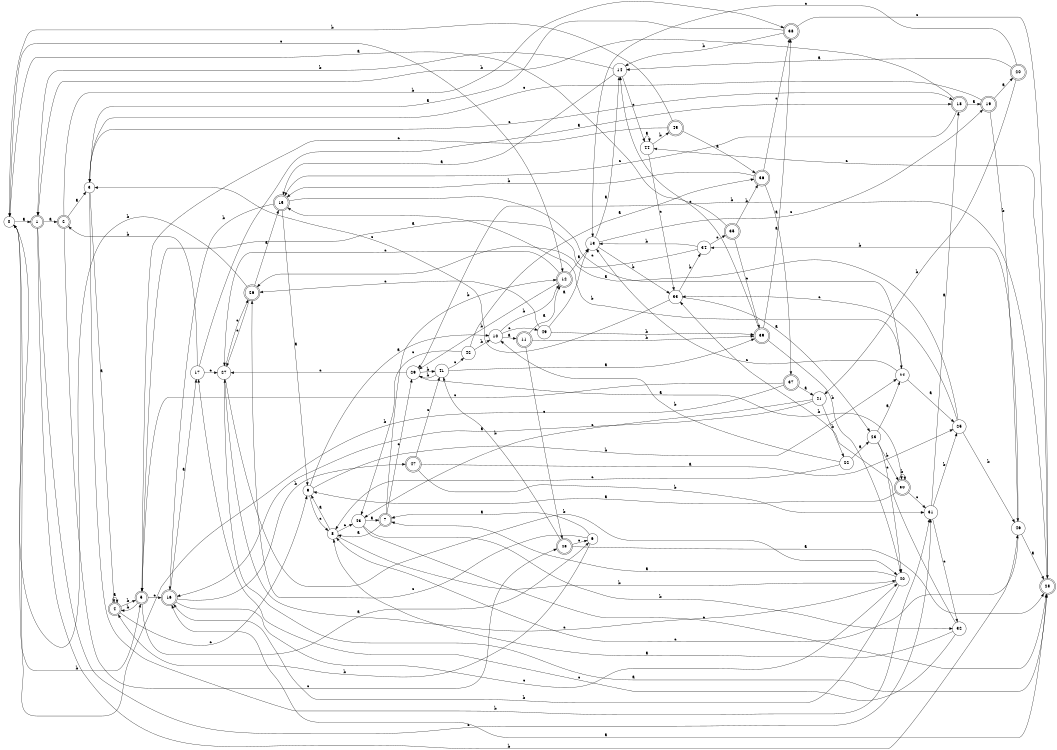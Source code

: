 digraph n40_6 {
__start0 [label="" shape="none"];

rankdir=LR;
size="8,5";

s0 [style="filled", color="black", fillcolor="white" shape="circle", label="0"];
s1 [style="rounded,filled", color="black", fillcolor="white" shape="doublecircle", label="1"];
s2 [style="rounded,filled", color="black", fillcolor="white" shape="doublecircle", label="2"];
s3 [style="filled", color="black", fillcolor="white" shape="circle", label="3"];
s4 [style="rounded,filled", color="black", fillcolor="white" shape="doublecircle", label="4"];
s5 [style="rounded,filled", color="black", fillcolor="white" shape="doublecircle", label="5"];
s6 [style="filled", color="black", fillcolor="white" shape="circle", label="6"];
s7 [style="rounded,filled", color="black", fillcolor="white" shape="doublecircle", label="7"];
s8 [style="filled", color="black", fillcolor="white" shape="circle", label="8"];
s9 [style="filled", color="black", fillcolor="white" shape="circle", label="9"];
s10 [style="filled", color="black", fillcolor="white" shape="circle", label="10"];
s11 [style="rounded,filled", color="black", fillcolor="white" shape="doublecircle", label="11"];
s12 [style="rounded,filled", color="black", fillcolor="white" shape="doublecircle", label="12"];
s13 [style="filled", color="black", fillcolor="white" shape="circle", label="13"];
s14 [style="filled", color="black", fillcolor="white" shape="circle", label="14"];
s15 [style="rounded,filled", color="black", fillcolor="white" shape="doublecircle", label="15"];
s16 [style="rounded,filled", color="black", fillcolor="white" shape="doublecircle", label="16"];
s17 [style="filled", color="black", fillcolor="white" shape="circle", label="17"];
s18 [style="rounded,filled", color="black", fillcolor="white" shape="doublecircle", label="18"];
s19 [style="rounded,filled", color="black", fillcolor="white" shape="doublecircle", label="19"];
s20 [style="rounded,filled", color="black", fillcolor="white" shape="doublecircle", label="20"];
s21 [style="filled", color="black", fillcolor="white" shape="circle", label="21"];
s22 [style="filled", color="black", fillcolor="white" shape="circle", label="22"];
s23 [style="filled", color="black", fillcolor="white" shape="circle", label="23"];
s24 [style="filled", color="black", fillcolor="white" shape="circle", label="24"];
s25 [style="filled", color="black", fillcolor="white" shape="circle", label="25"];
s26 [style="rounded,filled", color="black", fillcolor="white" shape="doublecircle", label="26"];
s27 [style="filled", color="black", fillcolor="white" shape="circle", label="27"];
s28 [style="rounded,filled", color="black", fillcolor="white" shape="doublecircle", label="28"];
s29 [style="filled", color="black", fillcolor="white" shape="circle", label="29"];
s30 [style="rounded,filled", color="black", fillcolor="white" shape="doublecircle", label="30"];
s31 [style="filled", color="black", fillcolor="white" shape="circle", label="31"];
s32 [style="filled", color="black", fillcolor="white" shape="circle", label="32"];
s33 [style="filled", color="black", fillcolor="white" shape="circle", label="33"];
s34 [style="filled", color="black", fillcolor="white" shape="circle", label="34"];
s35 [style="rounded,filled", color="black", fillcolor="white" shape="doublecircle", label="35"];
s36 [style="rounded,filled", color="black", fillcolor="white" shape="doublecircle", label="36"];
s37 [style="rounded,filled", color="black", fillcolor="white" shape="doublecircle", label="37"];
s38 [style="rounded,filled", color="black", fillcolor="white" shape="doublecircle", label="38"];
s39 [style="rounded,filled", color="black", fillcolor="white" shape="doublecircle", label="39"];
s40 [style="filled", color="black", fillcolor="white" shape="circle", label="40"];
s41 [style="filled", color="black", fillcolor="white" shape="circle", label="41"];
s42 [style="filled", color="black", fillcolor="white" shape="circle", label="42"];
s43 [style="filled", color="black", fillcolor="white" shape="circle", label="43"];
s44 [style="filled", color="black", fillcolor="white" shape="circle", label="44"];
s45 [style="rounded,filled", color="black", fillcolor="white" shape="doublecircle", label="45"];
s46 [style="filled", color="black", fillcolor="white" shape="circle", label="46"];
s47 [style="rounded,filled", color="black", fillcolor="white" shape="doublecircle", label="47"];
s48 [style="rounded,filled", color="black", fillcolor="white" shape="doublecircle", label="48"];
s49 [style="filled", color="black", fillcolor="white" shape="circle", label="49"];
s0 -> s1 [label="a"];
s0 -> s5 [label="b"];
s0 -> s12 [label="c"];
s1 -> s2 [label="a"];
s1 -> s46 [label="b"];
s1 -> s31 [label="c"];
s2 -> s3 [label="a"];
s2 -> s38 [label="b"];
s2 -> s48 [label="c"];
s3 -> s4 [label="a"];
s3 -> s31 [label="b"];
s3 -> s18 [label="c"];
s4 -> s4 [label="a"];
s4 -> s5 [label="b"];
s4 -> s9 [label="c"];
s5 -> s6 [label="a"];
s5 -> s4 [label="b"];
s5 -> s16 [label="c"];
s6 -> s7 [label="a"];
s6 -> s4 [label="b"];
s6 -> s26 [label="c"];
s7 -> s8 [label="a"];
s7 -> s12 [label="b"];
s7 -> s29 [label="c"];
s8 -> s9 [label="a"];
s8 -> s40 [label="b"];
s8 -> s43 [label="c"];
s9 -> s10 [label="a"];
s9 -> s24 [label="b"];
s9 -> s8 [label="c"];
s10 -> s11 [label="a"];
s10 -> s12 [label="b"];
s10 -> s49 [label="c"];
s11 -> s12 [label="a"];
s11 -> s39 [label="b"];
s11 -> s48 [label="c"];
s12 -> s13 [label="a"];
s12 -> s29 [label="b"];
s12 -> s27 [label="c"];
s13 -> s14 [label="a"];
s13 -> s33 [label="b"];
s13 -> s19 [label="c"];
s14 -> s15 [label="a"];
s14 -> s1 [label="b"];
s14 -> s44 [label="c"];
s15 -> s9 [label="a"];
s15 -> s16 [label="b"];
s15 -> s24 [label="c"];
s16 -> s17 [label="a"];
s16 -> s47 [label="b"];
s16 -> s40 [label="c"];
s17 -> s18 [label="a"];
s17 -> s2 [label="b"];
s17 -> s27 [label="c"];
s18 -> s19 [label="a"];
s18 -> s1 [label="b"];
s18 -> s15 [label="c"];
s19 -> s20 [label="a"];
s19 -> s46 [label="b"];
s19 -> s3 [label="c"];
s20 -> s14 [label="a"];
s20 -> s21 [label="b"];
s20 -> s13 [label="c"];
s21 -> s16 [label="a"];
s21 -> s22 [label="b"];
s21 -> s43 [label="c"];
s22 -> s23 [label="a"];
s22 -> s10 [label="b"];
s22 -> s8 [label="c"];
s23 -> s24 [label="a"];
s23 -> s30 [label="b"];
s23 -> s40 [label="c"];
s24 -> s25 [label="a"];
s24 -> s15 [label="b"];
s24 -> s13 [label="c"];
s25 -> s26 [label="a"];
s25 -> s46 [label="b"];
s25 -> s33 [label="c"];
s26 -> s15 [label="a"];
s26 -> s0 [label="b"];
s26 -> s27 [label="c"];
s27 -> s28 [label="a"];
s27 -> s40 [label="b"];
s27 -> s26 [label="c"];
s28 -> s16 [label="a"];
s28 -> s29 [label="b"];
s28 -> s44 [label="c"];
s29 -> s30 [label="a"];
s29 -> s41 [label="b"];
s29 -> s27 [label="c"];
s30 -> s9 [label="a"];
s30 -> s30 [label="b"];
s30 -> s31 [label="c"];
s31 -> s18 [label="a"];
s31 -> s25 [label="b"];
s31 -> s32 [label="c"];
s32 -> s8 [label="a"];
s32 -> s33 [label="b"];
s32 -> s17 [label="c"];
s33 -> s23 [label="a"];
s33 -> s34 [label="b"];
s33 -> s3 [label="c"];
s34 -> s5 [label="a"];
s34 -> s13 [label="b"];
s34 -> s35 [label="c"];
s35 -> s0 [label="a"];
s35 -> s36 [label="b"];
s35 -> s39 [label="c"];
s36 -> s37 [label="a"];
s36 -> s15 [label="b"];
s36 -> s38 [label="c"];
s37 -> s21 [label="a"];
s37 -> s0 [label="b"];
s37 -> s5 [label="c"];
s38 -> s3 [label="a"];
s38 -> s14 [label="b"];
s38 -> s28 [label="c"];
s39 -> s38 [label="a"];
s39 -> s40 [label="b"];
s39 -> s14 [label="c"];
s40 -> s7 [label="a"];
s40 -> s16 [label="b"];
s40 -> s27 [label="c"];
s41 -> s39 [label="a"];
s41 -> s29 [label="b"];
s41 -> s42 [label="c"];
s42 -> s36 [label="a"];
s42 -> s10 [label="b"];
s42 -> s43 [label="c"];
s43 -> s7 [label="a"];
s43 -> s32 [label="b"];
s43 -> s28 [label="c"];
s44 -> s44 [label="a"];
s44 -> s45 [label="b"];
s44 -> s33 [label="c"];
s45 -> s36 [label="a"];
s45 -> s0 [label="b"];
s45 -> s5 [label="c"];
s46 -> s28 [label="a"];
s46 -> s34 [label="b"];
s46 -> s8 [label="c"];
s47 -> s25 [label="a"];
s47 -> s31 [label="b"];
s47 -> s41 [label="c"];
s48 -> s28 [label="a"];
s48 -> s41 [label="b"];
s48 -> s6 [label="c"];
s49 -> s13 [label="a"];
s49 -> s39 [label="b"];
s49 -> s26 [label="c"];

}